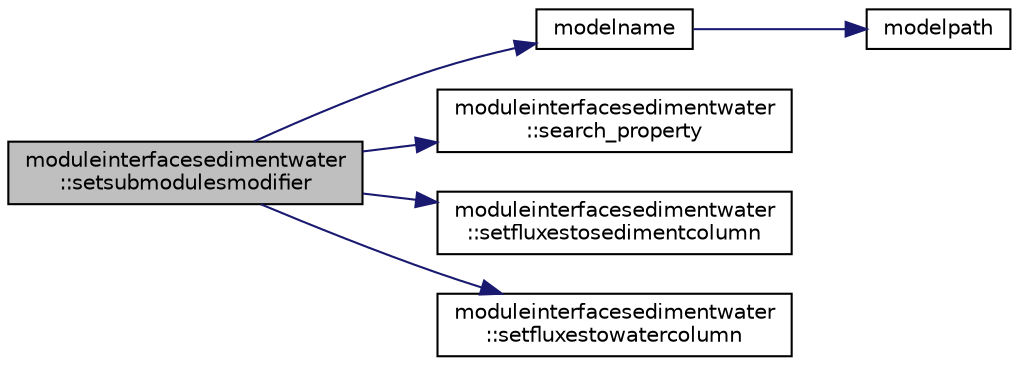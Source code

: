 digraph "moduleinterfacesedimentwater::setsubmodulesmodifier"
{
 // LATEX_PDF_SIZE
  edge [fontname="Helvetica",fontsize="10",labelfontname="Helvetica",labelfontsize="10"];
  node [fontname="Helvetica",fontsize="10",shape=record];
  rankdir="LR";
  Node1 [label="moduleinterfacesedimentwater\l::setsubmodulesmodifier",height=0.2,width=0.4,color="black", fillcolor="grey75", style="filled", fontcolor="black",tooltip=" "];
  Node1 -> Node2 [color="midnightblue",fontsize="10",style="solid"];
  Node2 [label="modelname",height=0.2,width=0.4,color="black", fillcolor="white", style="filled",URL="$_main_8_f90.html#af0ae0b978e6573bc461573aa66062e83",tooltip=" "];
  Node2 -> Node3 [color="midnightblue",fontsize="10",style="solid"];
  Node3 [label="modelpath",height=0.2,width=0.4,color="black", fillcolor="white", style="filled",URL="$_main_8_f90.html#ada5b220b45dcba73a75264dcde43e3bd",tooltip=" "];
  Node1 -> Node4 [color="midnightblue",fontsize="10",style="solid"];
  Node4 [label="moduleinterfacesedimentwater\l::search_property",height=0.2,width=0.4,color="black", fillcolor="white", style="filled",URL="$namespacemoduleinterfacesedimentwater.html#ae241bc3d883ac6be0459ecc4b5128d68",tooltip=" "];
  Node1 -> Node5 [color="midnightblue",fontsize="10",style="solid"];
  Node5 [label="moduleinterfacesedimentwater\l::setfluxestosedimentcolumn",height=0.2,width=0.4,color="black", fillcolor="white", style="filled",URL="$namespacemoduleinterfacesedimentwater.html#a1493bc1b914a1c9424edba0cd5747eef",tooltip=" "];
  Node1 -> Node6 [color="midnightblue",fontsize="10",style="solid"];
  Node6 [label="moduleinterfacesedimentwater\l::setfluxestowatercolumn",height=0.2,width=0.4,color="black", fillcolor="white", style="filled",URL="$namespacemoduleinterfacesedimentwater.html#a9c3a165d2ddf84d84404172f34db61ab",tooltip=" "];
}

